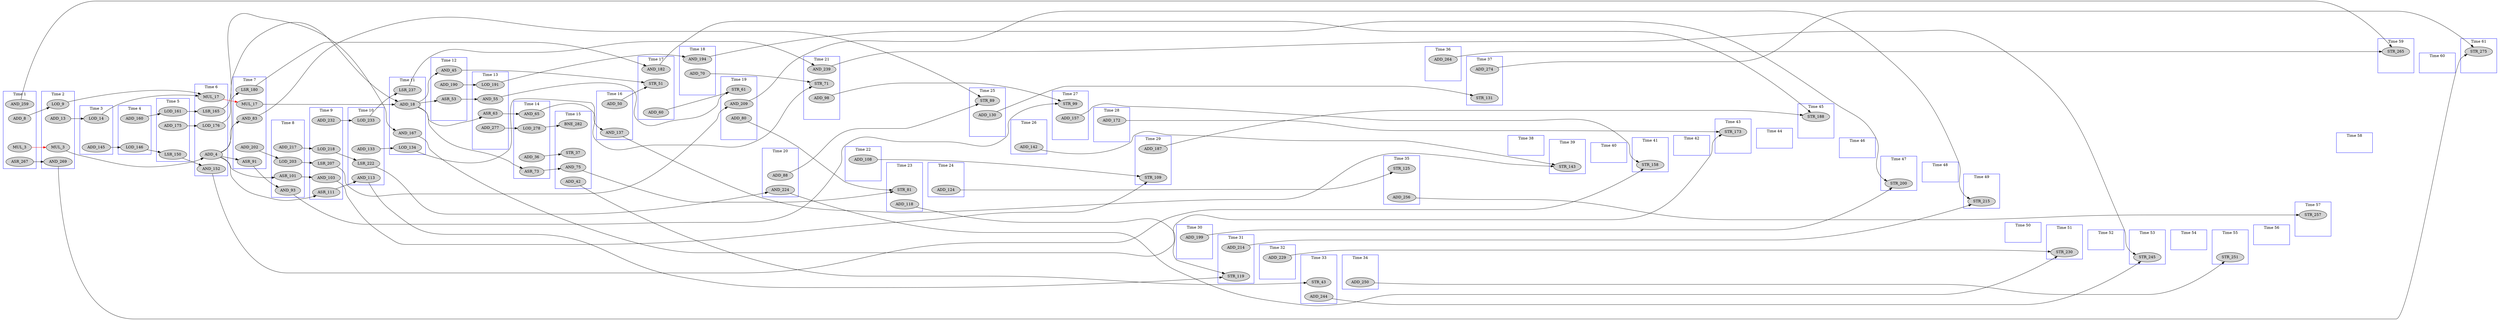digraph write_bmp_header_dfg__7 {
  rankdir = LR;
  newrank="true"
  subgraph cluster_1 {
    rank=same;
    node [style=filled];
    label = "Time 1";
    color = blue;
    pseudo_1 [style=invis];
    MUL_3_0 [label=MUL_3]
    ADD_8
    AND_259
    ASR_267
  }
  subgraph cluster_2 {
    rank=same;
    node [style=filled];
    label = "Time 2";
    color = blue;
    pseudo_2 [style=invis];
    MUL_3_1 [label=MUL_3]
    LOD_9
    ADD_13
    AND_269
  }
  subgraph cluster_3 {
    rank=same;
    node [style=filled];
    label = "Time 3";
    color = blue;
    pseudo_3 [style=invis];
    LOD_14
    ADD_145
  }
  subgraph cluster_4 {
    rank=same;
    node [style=filled];
    label = "Time 4";
    color = blue;
    pseudo_4 [style=invis];
    LOD_146
    ADD_160
  }
  subgraph cluster_5 {
    rank=same;
    node [style=filled];
    label = "Time 5";
    color = blue;
    pseudo_5 [style=invis];
    LSR_150
    LOD_161
    ADD_175
  }
  subgraph cluster_6 {
    rank=same;
    node [style=filled];
    label = "Time 6";
    color = blue;
    pseudo_6 [style=invis];
    ADD_4
    MUL_17_0 [label=MUL_17]
    AND_152
    LSR_165
    LOD_176
  }
  subgraph cluster_7 {
    rank=same;
    node [style=filled];
    label = "Time 7";
    color = blue;
    pseudo_7 [style=invis];
    MUL_17_1 [label=MUL_17]
    AND_83
    ASR_91
    LSR_180
    ADD_202
  }
  subgraph cluster_8 {
    rank=same;
    node [style=filled];
    label = "Time 8";
    color = blue;
    pseudo_8 [style=invis];
    AND_93
    ASR_101
    LOD_203
    ADD_217
  }
  subgraph cluster_9 {
    rank=same;
    node [style=filled];
    label = "Time 9";
    color = blue;
    pseudo_9 [style=invis];
    AND_103
    ASR_111
    LSR_207
    LOD_218
    ADD_232
  }
  subgraph cluster_10 {
    rank=same;
    node [style=filled];
    label = "Time 10";
    color = blue;
    pseudo_10 [style=invis];
    AND_113
    ADD_133
    LSR_222
    LOD_233
  }
  subgraph cluster_11 {
    rank=same;
    node [style=filled];
    label = "Time 11";
    color = blue;
    pseudo_11 [style=invis];
    ADD_18
    LOD_134
    AND_167
    LSR_237
  }
  subgraph cluster_12 {
    rank=same;
    node [style=filled];
    label = "Time 12";
    color = blue;
    pseudo_12 [style=invis];
    AND_45
    ASR_53
    ADD_190
  }
  subgraph cluster_13 {
    rank=same;
    node [style=filled];
    label = "Time 13";
    color = blue;
    pseudo_13 [style=invis];
    AND_55
    ASR_63
    LOD_191
    ADD_277
  }
  subgraph cluster_14 {
    rank=same;
    node [style=filled];
    label = "Time 14";
    color = blue;
    pseudo_14 [style=invis];
    ADD_36
    AND_65
    ASR_73
    LOD_278
  }
  subgraph cluster_15 {
    rank=same;
    node [style=filled];
    label = "Time 15";
    color = blue;
    pseudo_15 [style=invis];
    STR_37
    ADD_42
    AND_75
    BNE_282
  }
  subgraph cluster_16 {
    rank=same;
    node [style=filled];
    label = "Time 16";
    color = blue;
    pseudo_16 [style=invis];
    ADD_50
    AND_137
  }
  subgraph cluster_17 {
    rank=same;
    node [style=filled];
    label = "Time 17";
    color = blue;
    pseudo_17 [style=invis];
    STR_51
    ADD_60
    AND_182
  }
  subgraph cluster_18 {
    rank=same;
    node [style=filled];
    label = "Time 18";
    color = blue;
    pseudo_18 [style=invis];
    ADD_70
    AND_194
  }
  subgraph cluster_19 {
    rank=same;
    node [style=filled];
    label = "Time 19";
    color = blue;
    pseudo_19 [style=invis];
    STR_61
    ADD_80
    AND_209
  }
  subgraph cluster_20 {
    rank=same;
    node [style=filled];
    label = "Time 20";
    color = blue;
    pseudo_20 [style=invis];
    ADD_88
    AND_224
  }
  subgraph cluster_21 {
    rank=same;
    node [style=filled];
    label = "Time 21";
    color = blue;
    pseudo_21 [style=invis];
    STR_71
    ADD_98
    AND_239
  }
  subgraph cluster_22 {
    rank=same;
    node [style=filled];
    label = "Time 22";
    color = blue;
    pseudo_22 [style=invis];
    ADD_108
  }
  subgraph cluster_23 {
    rank=same;
    node [style=filled];
    label = "Time 23";
    color = blue;
    pseudo_23 [style=invis];
    STR_81
    ADD_118
  }
  subgraph cluster_24 {
    rank=same;
    node [style=filled];
    label = "Time 24";
    color = blue;
    pseudo_24 [style=invis];
    ADD_124
  }
  subgraph cluster_25 {
    rank=same;
    node [style=filled];
    label = "Time 25";
    color = blue;
    pseudo_25 [style=invis];
    STR_89
    ADD_130
  }
  subgraph cluster_26 {
    rank=same;
    node [style=filled];
    label = "Time 26";
    color = blue;
    pseudo_26 [style=invis];
    ADD_142
  }
  subgraph cluster_27 {
    rank=same;
    node [style=filled];
    label = "Time 27";
    color = blue;
    pseudo_27 [style=invis];
    STR_99
    ADD_157
  }
  subgraph cluster_28 {
    rank=same;
    node [style=filled];
    label = "Time 28";
    color = blue;
    pseudo_28 [style=invis];
    ADD_172
  }
  subgraph cluster_29 {
    rank=same;
    node [style=filled];
    label = "Time 29";
    color = blue;
    pseudo_29 [style=invis];
    STR_109
    ADD_187
  }
  subgraph cluster_30 {
    rank=same;
    node [style=filled];
    label = "Time 30";
    color = blue;
    pseudo_30 [style=invis];
    ADD_199
  }
  subgraph cluster_31 {
    rank=same;
    node [style=filled];
    label = "Time 31";
    color = blue;
    pseudo_31 [style=invis];
    STR_119
    ADD_214
  }
  subgraph cluster_32 {
    rank=same;
    node [style=filled];
    label = "Time 32";
    color = blue;
    pseudo_32 [style=invis];
    ADD_229
  }
  subgraph cluster_33 {
    rank=same;
    node [style=filled];
    label = "Time 33";
    color = blue;
    pseudo_33 [style=invis];
    STR_43
    ADD_244
  }
  subgraph cluster_34 {
    rank=same;
    node [style=filled];
    label = "Time 34";
    color = blue;
    pseudo_34 [style=invis];
    ADD_250
  }
  subgraph cluster_35 {
    rank=same;
    node [style=filled];
    label = "Time 35";
    color = blue;
    pseudo_35 [style=invis];
    STR_125
    ADD_256
  }
  subgraph cluster_36 {
    rank=same;
    node [style=filled];
    label = "Time 36";
    color = blue;
    pseudo_36 [style=invis];
    ADD_264
  }
  subgraph cluster_37 {
    rank=same;
    node [style=filled];
    label = "Time 37";
    color = blue;
    pseudo_37 [style=invis];
    STR_131
    ADD_274
  }
  subgraph cluster_38 {
    rank=same;
    node [style=filled];
    label = "Time 38";
    color = blue;
    pseudo_38 [style=invis];
  }
  subgraph cluster_39 {
    rank=same;
    node [style=filled];
    label = "Time 39";
    color = blue;
    pseudo_39 [style=invis];
    STR_143
  }
  subgraph cluster_40 {
    rank=same;
    node [style=filled];
    label = "Time 40";
    color = blue;
    pseudo_40 [style=invis];
  }
  subgraph cluster_41 {
    rank=same;
    node [style=filled];
    label = "Time 41";
    color = blue;
    pseudo_41 [style=invis];
    STR_158
  }
  subgraph cluster_42 {
    rank=same;
    node [style=filled];
    label = "Time 42";
    color = blue;
    pseudo_42 [style=invis];
  }
  subgraph cluster_43 {
    rank=same;
    node [style=filled];
    label = "Time 43";
    color = blue;
    pseudo_43 [style=invis];
    STR_173
  }
  subgraph cluster_44 {
    rank=same;
    node [style=filled];
    label = "Time 44";
    color = blue;
    pseudo_44 [style=invis];
  }
  subgraph cluster_45 {
    rank=same;
    node [style=filled];
    label = "Time 45";
    color = blue;
    pseudo_45 [style=invis];
    STR_188
  }
  subgraph cluster_46 {
    rank=same;
    node [style=filled];
    label = "Time 46";
    color = blue;
    pseudo_46 [style=invis];
  }
  subgraph cluster_47 {
    rank=same;
    node [style=filled];
    label = "Time 47";
    color = blue;
    pseudo_47 [style=invis];
    STR_200
  }
  subgraph cluster_48 {
    rank=same;
    node [style=filled];
    label = "Time 48";
    color = blue;
    pseudo_48 [style=invis];
  }
  subgraph cluster_49 {
    rank=same;
    node [style=filled];
    label = "Time 49";
    color = blue;
    pseudo_49 [style=invis];
    STR_215
  }
  subgraph cluster_50 {
    rank=same;
    node [style=filled];
    label = "Time 50";
    color = blue;
    pseudo_50 [style=invis];
  }
  subgraph cluster_51 {
    rank=same;
    node [style=filled];
    label = "Time 51";
    color = blue;
    pseudo_51 [style=invis];
    STR_230
  }
  subgraph cluster_52 {
    rank=same;
    node [style=filled];
    label = "Time 52";
    color = blue;
    pseudo_52 [style=invis];
  }
  subgraph cluster_53 {
    rank=same;
    node [style=filled];
    label = "Time 53";
    color = blue;
    pseudo_53 [style=invis];
    STR_245
  }
  subgraph cluster_54 {
    rank=same;
    node [style=filled];
    label = "Time 54";
    color = blue;
    pseudo_54 [style=invis];
  }
  subgraph cluster_55 {
    rank=same;
    node [style=filled];
    label = "Time 55";
    color = blue;
    pseudo_55 [style=invis];
    STR_251
  }
  subgraph cluster_56 {
    rank=same;
    node [style=filled];
    label = "Time 56";
    color = blue;
    pseudo_56 [style=invis];
  }
  subgraph cluster_57 {
    rank=same;
    node [style=filled];
    label = "Time 57";
    color = blue;
    pseudo_57 [style=invis];
    STR_257
  }
  subgraph cluster_58 {
    rank=same;
    node [style=filled];
    label = "Time 58";
    color = blue;
    pseudo_58 [style=invis];
  }
  subgraph cluster_59 {
    rank=same;
    node [style=filled];
    label = "Time 59";
    color = blue;
    pseudo_59 [style=invis];
    STR_265
  }
  subgraph cluster_60 {
    rank=same;
    node [style=filled];
    label = "Time 60";
    color = blue;
    pseudo_60 [style=invis];
  }
  subgraph cluster_61 {
    rank=same;
    node [style=filled];
    label = "Time 61";
    color = blue;
    pseudo_61 [style=invis];
    STR_275
  }
    pseudo_1->pseudo_2 [style=invis];
    pseudo_2->pseudo_3 [style=invis];
    pseudo_3->pseudo_4 [style=invis];
    pseudo_4->pseudo_5 [style=invis];
    pseudo_5->pseudo_6 [style=invis];
    pseudo_6->pseudo_7 [style=invis];
    pseudo_7->pseudo_8 [style=invis];
    pseudo_8->pseudo_9 [style=invis];
    pseudo_9->pseudo_10 [style=invis];
    pseudo_10->pseudo_11 [style=invis];
    pseudo_11->pseudo_12 [style=invis];
    pseudo_12->pseudo_13 [style=invis];
    pseudo_13->pseudo_14 [style=invis];
    pseudo_14->pseudo_15 [style=invis];
    pseudo_15->pseudo_16 [style=invis];
    pseudo_16->pseudo_17 [style=invis];
    pseudo_17->pseudo_18 [style=invis];
    pseudo_18->pseudo_19 [style=invis];
    pseudo_19->pseudo_20 [style=invis];
    pseudo_20->pseudo_21 [style=invis];
    pseudo_21->pseudo_22 [style=invis];
    pseudo_22->pseudo_23 [style=invis];
    pseudo_23->pseudo_24 [style=invis];
    pseudo_24->pseudo_25 [style=invis];
    pseudo_25->pseudo_26 [style=invis];
    pseudo_26->pseudo_27 [style=invis];
    pseudo_27->pseudo_28 [style=invis];
    pseudo_28->pseudo_29 [style=invis];
    pseudo_29->pseudo_30 [style=invis];
    pseudo_30->pseudo_31 [style=invis];
    pseudo_31->pseudo_32 [style=invis];
    pseudo_32->pseudo_33 [style=invis];
    pseudo_33->pseudo_34 [style=invis];
    pseudo_34->pseudo_35 [style=invis];
    pseudo_35->pseudo_36 [style=invis];
    pseudo_36->pseudo_37 [style=invis];
    pseudo_37->pseudo_38 [style=invis];
    pseudo_38->pseudo_39 [style=invis];
    pseudo_39->pseudo_40 [style=invis];
    pseudo_40->pseudo_41 [style=invis];
    pseudo_41->pseudo_42 [style=invis];
    pseudo_42->pseudo_43 [style=invis];
    pseudo_43->pseudo_44 [style=invis];
    pseudo_44->pseudo_45 [style=invis];
    pseudo_45->pseudo_46 [style=invis];
    pseudo_46->pseudo_47 [style=invis];
    pseudo_47->pseudo_48 [style=invis];
    pseudo_48->pseudo_49 [style=invis];
    pseudo_49->pseudo_50 [style=invis];
    pseudo_50->pseudo_51 [style=invis];
    pseudo_51->pseudo_52 [style=invis];
    pseudo_52->pseudo_53 [style=invis];
    pseudo_53->pseudo_54 [style=invis];
    pseudo_54->pseudo_55 [style=invis];
    pseudo_55->pseudo_56 [style=invis];
    pseudo_56->pseudo_57 [style=invis];
    pseudo_57->pseudo_58 [style=invis];
    pseudo_58->pseudo_59 [style=invis];
    pseudo_59->pseudo_60 [style=invis];
    pseudo_60->pseudo_61 [style=invis];
    MUL_3_0 -> MUL_3_1 [color=red];
    MUL_17_0 -> MUL_17_1 [color=red];
    MUL_3_1 -> ADD_4 [ name = 2 ];
    ADD_4 -> ADD_18 [ name = 3 ];
    ADD_4 -> AND_83 [ name = 4 ];
    ADD_4 -> ASR_91 [ name = 5 ];
    ADD_4 -> ASR_101 [ name = 6 ];
    ADD_4 -> ASR_111 [ name = 7 ];
    ADD_8 -> LOD_9 [ name = 9 ];
    LOD_9 -> MUL_17_0 [ name = 10 ];
    ADD_13 -> LOD_14 [ name = 12 ];
    LOD_14 -> MUL_17_0 [ name = 13 ];
    MUL_17_1 -> ADD_18 [ name = 14 ];
    ADD_18 -> AND_45 [ name = 15 ];
    ADD_18 -> ASR_53 [ name = 16 ];
    ADD_18 -> ASR_63 [ name = 17 ];
    ADD_18 -> ASR_73 [ name = 18 ];
    ADD_36 -> STR_37 [ name = 22 ];
    ADD_42 -> STR_43 [ name = 26 ];
    AND_45 -> STR_51 [ name = 28 ];
    ADD_50 -> STR_51 [ name = 31 ];
    ASR_53 -> AND_55 [ name = 33 ];
    AND_55 -> STR_61 [ name = 35 ];
    ADD_60 -> STR_61 [ name = 38 ];
    ASR_63 -> AND_65 [ name = 40 ];
    AND_65 -> STR_71 [ name = 42 ];
    ADD_70 -> STR_71 [ name = 45 ];
    ASR_73 -> AND_75 [ name = 47 ];
    AND_75 -> STR_81 [ name = 49 ];
    ADD_80 -> STR_81 [ name = 52 ];
    AND_83 -> STR_89 [ name = 54 ];
    ADD_88 -> STR_89 [ name = 57 ];
    ASR_91 -> AND_93 [ name = 59 ];
    AND_93 -> STR_99 [ name = 61 ];
    ADD_98 -> STR_99 [ name = 64 ];
    ASR_101 -> AND_103 [ name = 66 ];
    AND_103 -> STR_109 [ name = 68 ];
    ADD_108 -> STR_109 [ name = 71 ];
    ASR_111 -> AND_113 [ name = 73 ];
    AND_113 -> STR_119 [ name = 75 ];
    ADD_118 -> STR_119 [ name = 78 ];
    ADD_124 -> STR_125 [ name = 82 ];
    ADD_130 -> STR_131 [ name = 86 ];
    ADD_133 -> LOD_134 [ name = 88 ];
    LOD_134 -> AND_137 [ name = 89 ];
    AND_137 -> STR_143 [ name = 91 ];
    ADD_142 -> STR_143 [ name = 94 ];
    ADD_145 -> LOD_146 [ name = 96 ];
    LOD_146 -> LSR_150 [ name = 97 ];
    LSR_150 -> AND_152 [ name = 99 ];
    AND_152 -> STR_158 [ name = 101 ];
    ADD_157 -> STR_158 [ name = 104 ];
    ADD_160 -> LOD_161 [ name = 106 ];
    LOD_161 -> LSR_165 [ name = 107 ];
    LSR_165 -> AND_167 [ name = 109 ];
    AND_167 -> STR_173 [ name = 111 ];
    ADD_172 -> STR_173 [ name = 114 ];
    ADD_175 -> LOD_176 [ name = 116 ];
    LOD_176 -> LSR_180 [ name = 117 ];
    LSR_180 -> AND_182 [ name = 119 ];
    AND_182 -> STR_188 [ name = 121 ];
    ADD_187 -> STR_188 [ name = 124 ];
    ADD_190 -> LOD_191 [ name = 126 ];
    LOD_191 -> AND_194 [ name = 127 ];
    AND_194 -> STR_200 [ name = 129 ];
    ADD_199 -> STR_200 [ name = 132 ];
    ADD_202 -> LOD_203 [ name = 134 ];
    LOD_203 -> LSR_207 [ name = 135 ];
    LSR_207 -> AND_209 [ name = 137 ];
    AND_209 -> STR_215 [ name = 139 ];
    ADD_214 -> STR_215 [ name = 142 ];
    ADD_217 -> LOD_218 [ name = 144 ];
    LOD_218 -> LSR_222 [ name = 145 ];
    LSR_222 -> AND_224 [ name = 147 ];
    AND_224 -> STR_230 [ name = 149 ];
    ADD_229 -> STR_230 [ name = 152 ];
    ADD_232 -> LOD_233 [ name = 154 ];
    LOD_233 -> LSR_237 [ name = 155 ];
    LSR_237 -> AND_239 [ name = 157 ];
    AND_239 -> STR_245 [ name = 159 ];
    ADD_244 -> STR_245 [ name = 162 ];
    ADD_250 -> STR_251 [ name = 166 ];
    ADD_256 -> STR_257 [ name = 170 ];
    AND_259 -> STR_265 [ name = 172 ];
    ADD_264 -> STR_265 [ name = 175 ];
    ASR_267 -> AND_269 [ name = 177 ];
    AND_269 -> STR_275 [ name = 179 ];
    ADD_274 -> STR_275 [ name = 182 ];
    ADD_277 -> LOD_278 [ name = 184 ];
    LOD_278 -> BNE_282 [ name = 185 ];
}